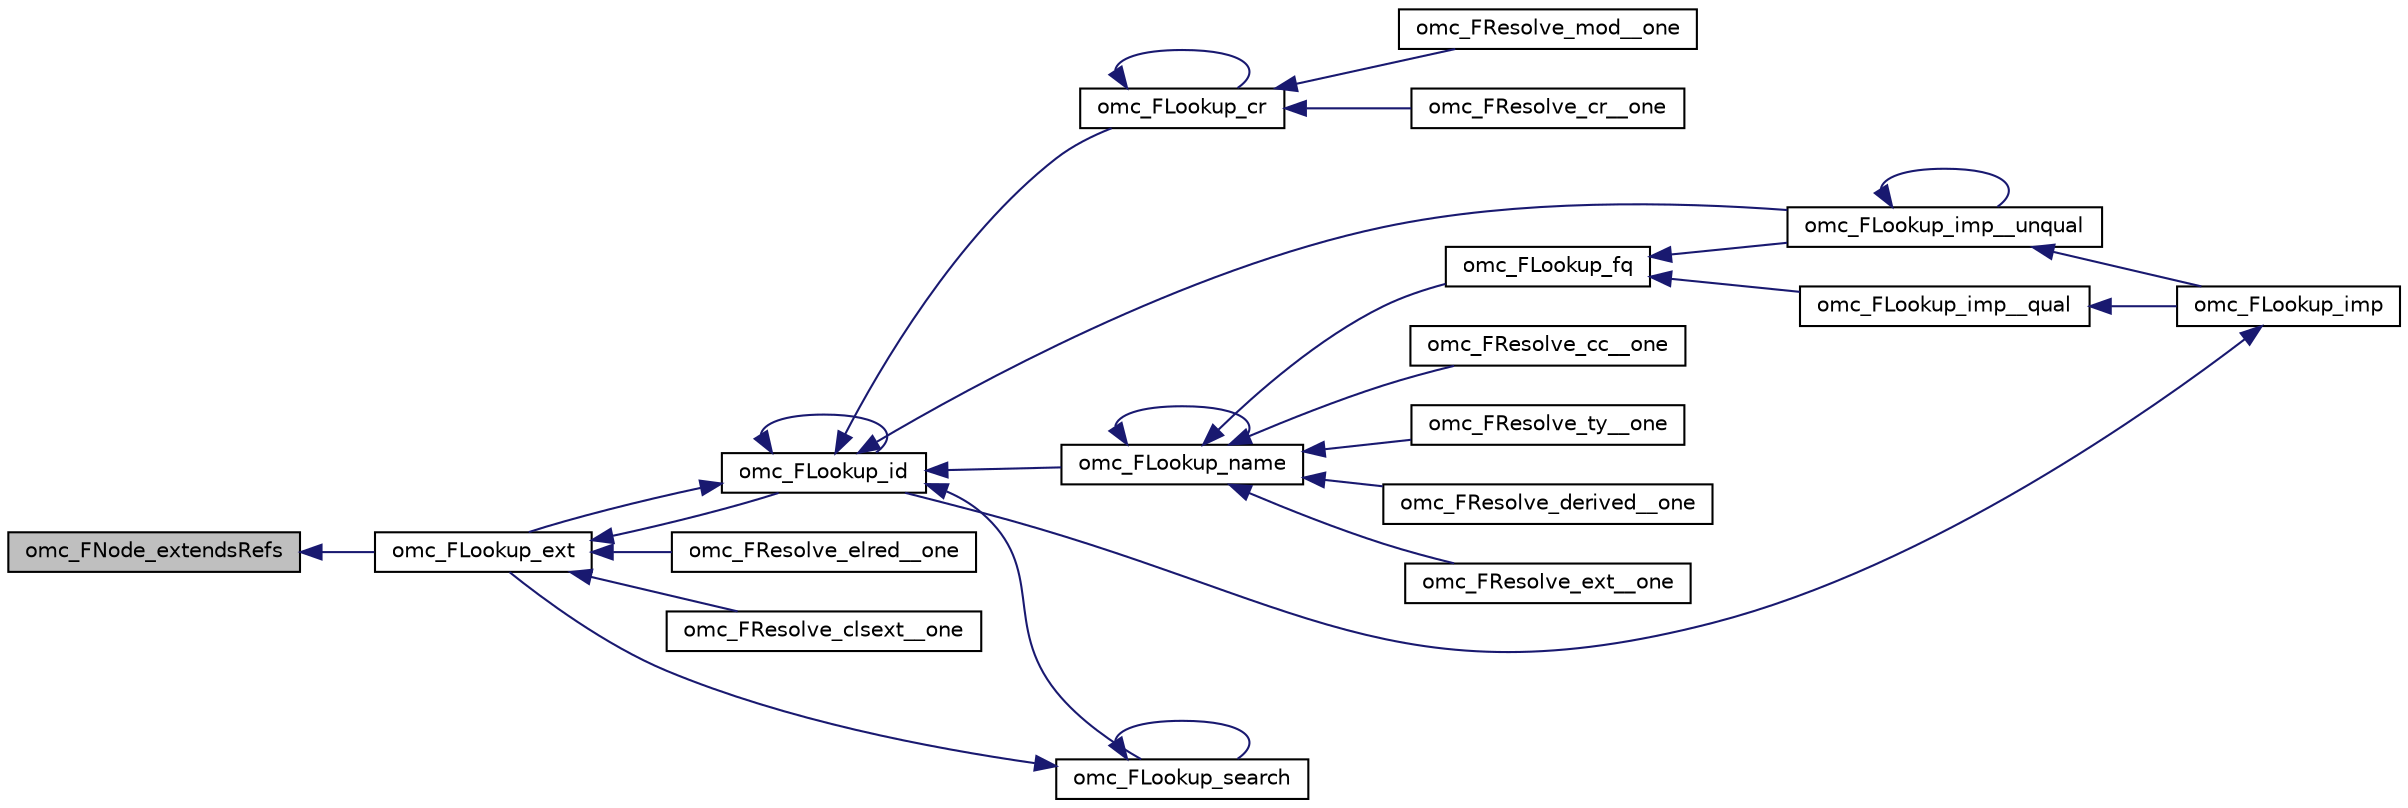 digraph "omc_FNode_extendsRefs"
{
  edge [fontname="Helvetica",fontsize="10",labelfontname="Helvetica",labelfontsize="10"];
  node [fontname="Helvetica",fontsize="10",shape=record];
  rankdir="LR";
  Node3723 [label="omc_FNode_extendsRefs",height=0.2,width=0.4,color="black", fillcolor="grey75", style="filled", fontcolor="black"];
  Node3723 -> Node3724 [dir="back",color="midnightblue",fontsize="10",style="solid",fontname="Helvetica"];
  Node3724 [label="omc_FLookup_ext",height=0.2,width=0.4,color="black", fillcolor="white", style="filled",URL="$d7/de4/_f_lookup_8h.html#a2d4b32b772bd9a41250edce7bb10d1f1"];
  Node3724 -> Node3725 [dir="back",color="midnightblue",fontsize="10",style="solid",fontname="Helvetica"];
  Node3725 [label="omc_FLookup_id",height=0.2,width=0.4,color="black", fillcolor="white", style="filled",URL="$d7/de4/_f_lookup_8h.html#a141eaeb648705b8de932525c83d1ff8d"];
  Node3725 -> Node3726 [dir="back",color="midnightblue",fontsize="10",style="solid",fontname="Helvetica"];
  Node3726 [label="omc_FLookup_cr",height=0.2,width=0.4,color="black", fillcolor="white", style="filled",URL="$d7/de4/_f_lookup_8h.html#aad0c8bc5161b6dde556022996a0d29fa"];
  Node3726 -> Node3726 [dir="back",color="midnightblue",fontsize="10",style="solid",fontname="Helvetica"];
  Node3726 -> Node3727 [dir="back",color="midnightblue",fontsize="10",style="solid",fontname="Helvetica"];
  Node3727 [label="omc_FResolve_mod__one",height=0.2,width=0.4,color="black", fillcolor="white", style="filled",URL="$d9/d77/_f_resolve_8h.html#a5e9612590377088bce68d1fd328c8335"];
  Node3726 -> Node3728 [dir="back",color="midnightblue",fontsize="10",style="solid",fontname="Helvetica"];
  Node3728 [label="omc_FResolve_cr__one",height=0.2,width=0.4,color="black", fillcolor="white", style="filled",URL="$d9/d77/_f_resolve_8h.html#aecce948913a11ff1e08348aa2a9166e6"];
  Node3725 -> Node3729 [dir="back",color="midnightblue",fontsize="10",style="solid",fontname="Helvetica"];
  Node3729 [label="omc_FLookup_imp__unqual",height=0.2,width=0.4,color="black", fillcolor="white", style="filled",URL="$d7/de4/_f_lookup_8h.html#a7bf7a57da77085a87e400cd8c189eb6d"];
  Node3729 -> Node3729 [dir="back",color="midnightblue",fontsize="10",style="solid",fontname="Helvetica"];
  Node3729 -> Node3730 [dir="back",color="midnightblue",fontsize="10",style="solid",fontname="Helvetica"];
  Node3730 [label="omc_FLookup_imp",height=0.2,width=0.4,color="black", fillcolor="white", style="filled",URL="$d7/de4/_f_lookup_8h.html#a9930591fb9df2fc60c634dc716542792"];
  Node3730 -> Node3725 [dir="back",color="midnightblue",fontsize="10",style="solid",fontname="Helvetica"];
  Node3725 -> Node3724 [dir="back",color="midnightblue",fontsize="10",style="solid",fontname="Helvetica"];
  Node3725 -> Node3731 [dir="back",color="midnightblue",fontsize="10",style="solid",fontname="Helvetica"];
  Node3731 [label="omc_FLookup_name",height=0.2,width=0.4,color="black", fillcolor="white", style="filled",URL="$d7/de4/_f_lookup_8h.html#a11656ffdaf087235176890e373bec458"];
  Node3731 -> Node3732 [dir="back",color="midnightblue",fontsize="10",style="solid",fontname="Helvetica"];
  Node3732 [label="omc_FLookup_fq",height=0.2,width=0.4,color="black", fillcolor="white", style="filled",URL="$d7/de4/_f_lookup_8h.html#ad464381f937b642c099746654e21bfab"];
  Node3732 -> Node3729 [dir="back",color="midnightblue",fontsize="10",style="solid",fontname="Helvetica"];
  Node3732 -> Node3733 [dir="back",color="midnightblue",fontsize="10",style="solid",fontname="Helvetica"];
  Node3733 [label="omc_FLookup_imp__qual",height=0.2,width=0.4,color="black", fillcolor="white", style="filled",URL="$d9/dbd/_f_lookup_8c.html#aee716108743ae443972afcb944c3f967"];
  Node3733 -> Node3730 [dir="back",color="midnightblue",fontsize="10",style="solid",fontname="Helvetica"];
  Node3731 -> Node3731 [dir="back",color="midnightblue",fontsize="10",style="solid",fontname="Helvetica"];
  Node3731 -> Node3734 [dir="back",color="midnightblue",fontsize="10",style="solid",fontname="Helvetica"];
  Node3734 [label="omc_FResolve_cc__one",height=0.2,width=0.4,color="black", fillcolor="white", style="filled",URL="$d9/d77/_f_resolve_8h.html#a32c06a1164604571e8bdef55565bc894"];
  Node3731 -> Node3735 [dir="back",color="midnightblue",fontsize="10",style="solid",fontname="Helvetica"];
  Node3735 [label="omc_FResolve_ty__one",height=0.2,width=0.4,color="black", fillcolor="white", style="filled",URL="$d9/d77/_f_resolve_8h.html#a89bc6683824e37f45422d2d9cb4ba337"];
  Node3731 -> Node3736 [dir="back",color="midnightblue",fontsize="10",style="solid",fontname="Helvetica"];
  Node3736 [label="omc_FResolve_derived__one",height=0.2,width=0.4,color="black", fillcolor="white", style="filled",URL="$d9/d77/_f_resolve_8h.html#ad16e13332bf13a8a7d613f8331c175b6"];
  Node3731 -> Node3737 [dir="back",color="midnightblue",fontsize="10",style="solid",fontname="Helvetica"];
  Node3737 [label="omc_FResolve_ext__one",height=0.2,width=0.4,color="black", fillcolor="white", style="filled",URL="$d9/d77/_f_resolve_8h.html#ac65c14f148123252ede381343e85faa8"];
  Node3725 -> Node3738 [dir="back",color="midnightblue",fontsize="10",style="solid",fontname="Helvetica"];
  Node3738 [label="omc_FLookup_search",height=0.2,width=0.4,color="black", fillcolor="white", style="filled",URL="$d7/de4/_f_lookup_8h.html#a88644afdcf582caa23d5d89591ab74d8"];
  Node3738 -> Node3724 [dir="back",color="midnightblue",fontsize="10",style="solid",fontname="Helvetica"];
  Node3738 -> Node3738 [dir="back",color="midnightblue",fontsize="10",style="solid",fontname="Helvetica"];
  Node3725 -> Node3725 [dir="back",color="midnightblue",fontsize="10",style="solid",fontname="Helvetica"];
  Node3724 -> Node3739 [dir="back",color="midnightblue",fontsize="10",style="solid",fontname="Helvetica"];
  Node3739 [label="omc_FResolve_elred__one",height=0.2,width=0.4,color="black", fillcolor="white", style="filled",URL="$d9/d77/_f_resolve_8h.html#a620b3dfc7db40797f785d404625416e7"];
  Node3724 -> Node3740 [dir="back",color="midnightblue",fontsize="10",style="solid",fontname="Helvetica"];
  Node3740 [label="omc_FResolve_clsext__one",height=0.2,width=0.4,color="black", fillcolor="white", style="filled",URL="$d9/d77/_f_resolve_8h.html#a87fc7f6feb657a50b9a8e8f795ad31cb"];
}
